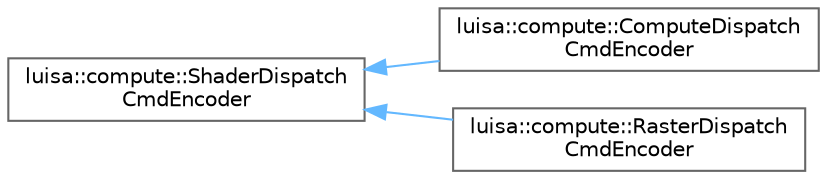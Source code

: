 digraph "类继承关系图"
{
 // LATEX_PDF_SIZE
  bgcolor="transparent";
  edge [fontname=Helvetica,fontsize=10,labelfontname=Helvetica,labelfontsize=10];
  node [fontname=Helvetica,fontsize=10,shape=box,height=0.2,width=0.4];
  rankdir="LR";
  Node0 [id="Node000000",label="luisa::compute::ShaderDispatch\lCmdEncoder",height=0.2,width=0.4,color="grey40", fillcolor="white", style="filled",URL="$classluisa_1_1compute_1_1_shader_dispatch_cmd_encoder.html",tooltip=" "];
  Node0 -> Node1 [id="edge1404_Node000000_Node000001",dir="back",color="steelblue1",style="solid",tooltip=" "];
  Node1 [id="Node000001",label="luisa::compute::ComputeDispatch\lCmdEncoder",height=0.2,width=0.4,color="grey40", fillcolor="white", style="filled",URL="$classluisa_1_1compute_1_1_compute_dispatch_cmd_encoder.html",tooltip=" "];
  Node0 -> Node2 [id="edge1405_Node000000_Node000002",dir="back",color="steelblue1",style="solid",tooltip=" "];
  Node2 [id="Node000002",label="luisa::compute::RasterDispatch\lCmdEncoder",height=0.2,width=0.4,color="grey40", fillcolor="white", style="filled",URL="$classluisa_1_1compute_1_1_raster_dispatch_cmd_encoder.html",tooltip=" "];
}
